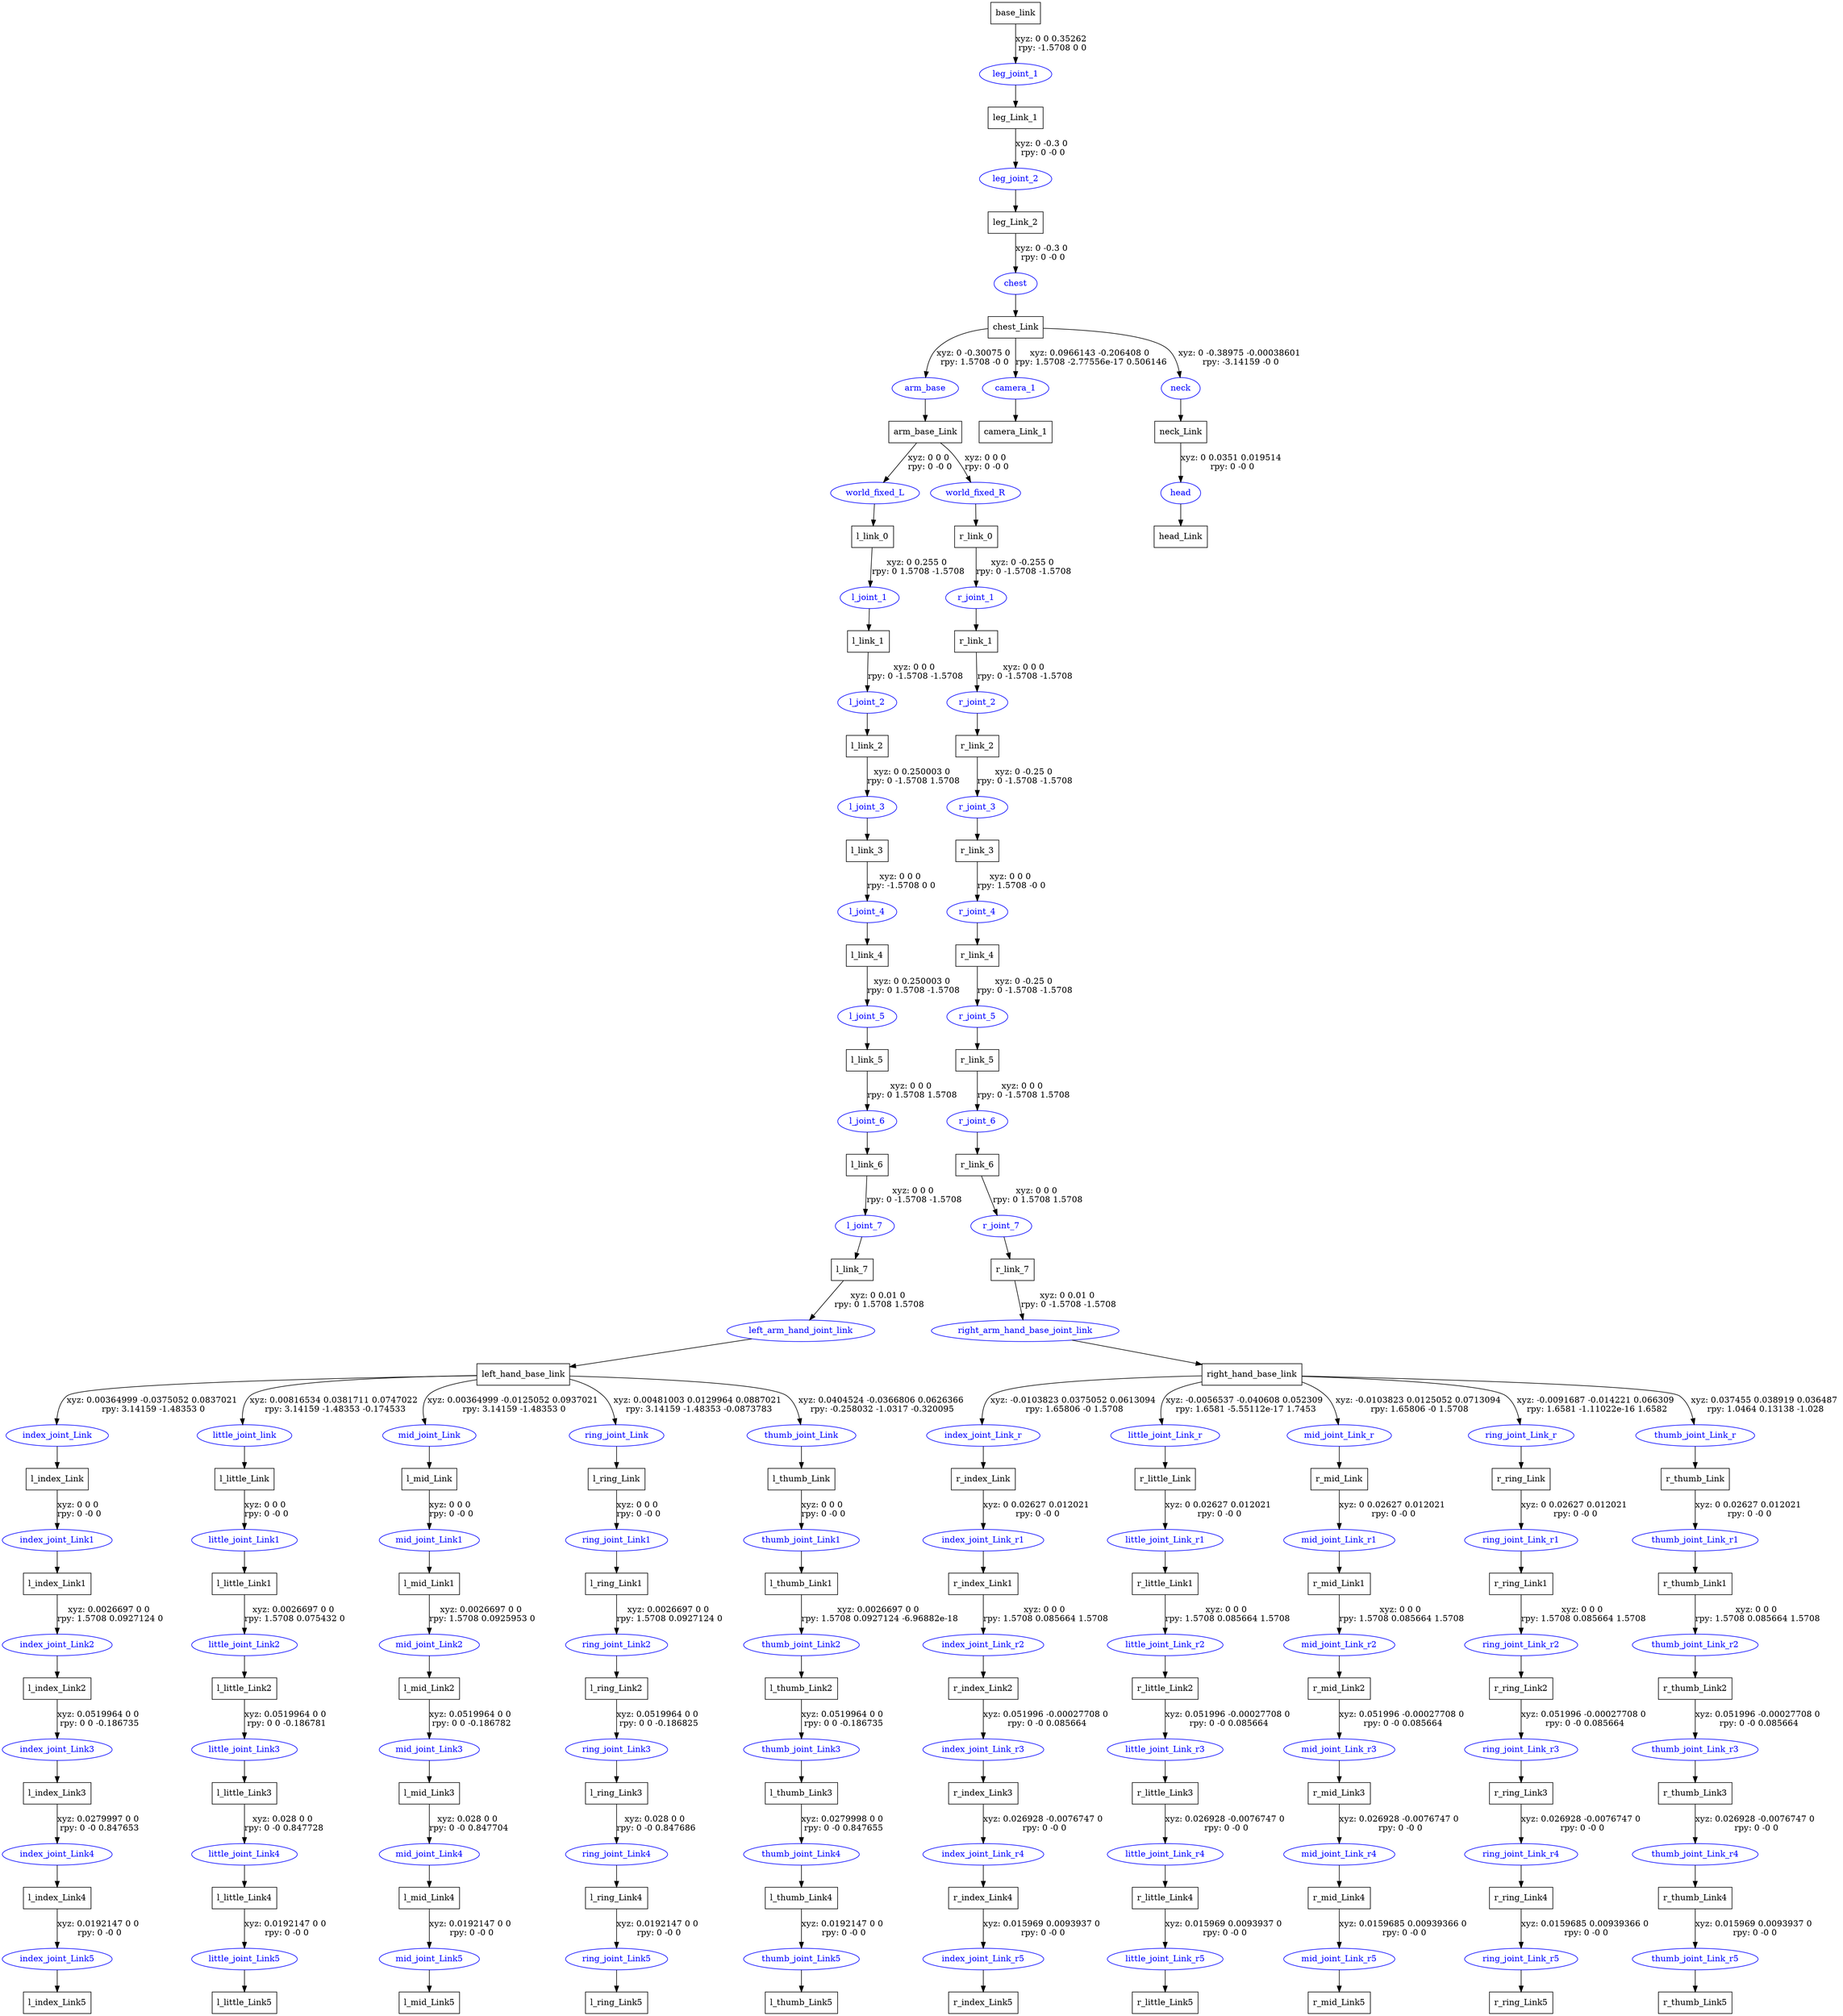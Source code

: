 digraph G {
node [shape=box];
"base_link" [label="base_link"];
"leg_Link_1" [label="leg_Link_1"];
"leg_Link_2" [label="leg_Link_2"];
"chest_Link" [label="chest_Link"];
"arm_base_Link" [label="arm_base_Link"];
"l_link_0" [label="l_link_0"];
"l_link_1" [label="l_link_1"];
"l_link_2" [label="l_link_2"];
"l_link_3" [label="l_link_3"];
"l_link_4" [label="l_link_4"];
"l_link_5" [label="l_link_5"];
"l_link_6" [label="l_link_6"];
"l_link_7" [label="l_link_7"];
"left_hand_base_link" [label="left_hand_base_link"];
"l_index_Link" [label="l_index_Link"];
"l_index_Link1" [label="l_index_Link1"];
"l_index_Link2" [label="l_index_Link2"];
"l_index_Link3" [label="l_index_Link3"];
"l_index_Link4" [label="l_index_Link4"];
"l_index_Link5" [label="l_index_Link5"];
"l_little_Link" [label="l_little_Link"];
"l_little_Link1" [label="l_little_Link1"];
"l_little_Link2" [label="l_little_Link2"];
"l_little_Link3" [label="l_little_Link3"];
"l_little_Link4" [label="l_little_Link4"];
"l_little_Link5" [label="l_little_Link5"];
"l_mid_Link" [label="l_mid_Link"];
"l_mid_Link1" [label="l_mid_Link1"];
"l_mid_Link2" [label="l_mid_Link2"];
"l_mid_Link3" [label="l_mid_Link3"];
"l_mid_Link4" [label="l_mid_Link4"];
"l_mid_Link5" [label="l_mid_Link5"];
"l_ring_Link" [label="l_ring_Link"];
"l_ring_Link1" [label="l_ring_Link1"];
"l_ring_Link2" [label="l_ring_Link2"];
"l_ring_Link3" [label="l_ring_Link3"];
"l_ring_Link4" [label="l_ring_Link4"];
"l_ring_Link5" [label="l_ring_Link5"];
"l_thumb_Link" [label="l_thumb_Link"];
"l_thumb_Link1" [label="l_thumb_Link1"];
"l_thumb_Link2" [label="l_thumb_Link2"];
"l_thumb_Link3" [label="l_thumb_Link3"];
"l_thumb_Link4" [label="l_thumb_Link4"];
"l_thumb_Link5" [label="l_thumb_Link5"];
"r_link_0" [label="r_link_0"];
"r_link_1" [label="r_link_1"];
"r_link_2" [label="r_link_2"];
"r_link_3" [label="r_link_3"];
"r_link_4" [label="r_link_4"];
"r_link_5" [label="r_link_5"];
"r_link_6" [label="r_link_6"];
"r_link_7" [label="r_link_7"];
"right_hand_base_link" [label="right_hand_base_link"];
"r_index_Link" [label="r_index_Link"];
"r_index_Link1" [label="r_index_Link1"];
"r_index_Link2" [label="r_index_Link2"];
"r_index_Link3" [label="r_index_Link3"];
"r_index_Link4" [label="r_index_Link4"];
"r_index_Link5" [label="r_index_Link5"];
"r_little_Link" [label="r_little_Link"];
"r_little_Link1" [label="r_little_Link1"];
"r_little_Link2" [label="r_little_Link2"];
"r_little_Link3" [label="r_little_Link3"];
"r_little_Link4" [label="r_little_Link4"];
"r_little_Link5" [label="r_little_Link5"];
"r_mid_Link" [label="r_mid_Link"];
"r_mid_Link1" [label="r_mid_Link1"];
"r_mid_Link2" [label="r_mid_Link2"];
"r_mid_Link3" [label="r_mid_Link3"];
"r_mid_Link4" [label="r_mid_Link4"];
"r_mid_Link5" [label="r_mid_Link5"];
"r_ring_Link" [label="r_ring_Link"];
"r_ring_Link1" [label="r_ring_Link1"];
"r_ring_Link2" [label="r_ring_Link2"];
"r_ring_Link3" [label="r_ring_Link3"];
"r_ring_Link4" [label="r_ring_Link4"];
"r_ring_Link5" [label="r_ring_Link5"];
"r_thumb_Link" [label="r_thumb_Link"];
"r_thumb_Link1" [label="r_thumb_Link1"];
"r_thumb_Link2" [label="r_thumb_Link2"];
"r_thumb_Link3" [label="r_thumb_Link3"];
"r_thumb_Link4" [label="r_thumb_Link4"];
"r_thumb_Link5" [label="r_thumb_Link5"];
"camera_Link_1" [label="camera_Link_1"];
"neck_Link" [label="neck_Link"];
"head_Link" [label="head_Link"];
node [shape=ellipse, color=blue, fontcolor=blue];
"base_link" -> "leg_joint_1" [label="xyz: 0 0 0.35262 \nrpy: -1.5708 0 0"]
"leg_joint_1" -> "leg_Link_1"
"leg_Link_1" -> "leg_joint_2" [label="xyz: 0 -0.3 0 \nrpy: 0 -0 0"]
"leg_joint_2" -> "leg_Link_2"
"leg_Link_2" -> "chest" [label="xyz: 0 -0.3 0 \nrpy: 0 -0 0"]
"chest" -> "chest_Link"
"chest_Link" -> "arm_base" [label="xyz: 0 -0.30075 0 \nrpy: 1.5708 -0 0"]
"arm_base" -> "arm_base_Link"
"arm_base_Link" -> "world_fixed_L" [label="xyz: 0 0 0 \nrpy: 0 -0 0"]
"world_fixed_L" -> "l_link_0"
"l_link_0" -> "l_joint_1" [label="xyz: 0 0.255 0 \nrpy: 0 1.5708 -1.5708"]
"l_joint_1" -> "l_link_1"
"l_link_1" -> "l_joint_2" [label="xyz: 0 0 0 \nrpy: 0 -1.5708 -1.5708"]
"l_joint_2" -> "l_link_2"
"l_link_2" -> "l_joint_3" [label="xyz: 0 0.250003 0 \nrpy: 0 -1.5708 1.5708"]
"l_joint_3" -> "l_link_3"
"l_link_3" -> "l_joint_4" [label="xyz: 0 0 0 \nrpy: -1.5708 0 0"]
"l_joint_4" -> "l_link_4"
"l_link_4" -> "l_joint_5" [label="xyz: 0 0.250003 0 \nrpy: 0 1.5708 -1.5708"]
"l_joint_5" -> "l_link_5"
"l_link_5" -> "l_joint_6" [label="xyz: 0 0 0 \nrpy: 0 1.5708 1.5708"]
"l_joint_6" -> "l_link_6"
"l_link_6" -> "l_joint_7" [label="xyz: 0 0 0 \nrpy: 0 -1.5708 -1.5708"]
"l_joint_7" -> "l_link_7"
"l_link_7" -> "left_arm_hand_joint_link" [label="xyz: 0 0.01 0 \nrpy: 0 1.5708 1.5708"]
"left_arm_hand_joint_link" -> "left_hand_base_link"
"left_hand_base_link" -> "index_joint_Link" [label="xyz: 0.00364999 -0.0375052 0.0837021 \nrpy: 3.14159 -1.48353 0"]
"index_joint_Link" -> "l_index_Link"
"l_index_Link" -> "index_joint_Link1" [label="xyz: 0 0 0 \nrpy: 0 -0 0"]
"index_joint_Link1" -> "l_index_Link1"
"l_index_Link1" -> "index_joint_Link2" [label="xyz: 0.0026697 0 0 \nrpy: 1.5708 0.0927124 0"]
"index_joint_Link2" -> "l_index_Link2"
"l_index_Link2" -> "index_joint_Link3" [label="xyz: 0.0519964 0 0 \nrpy: 0 0 -0.186735"]
"index_joint_Link3" -> "l_index_Link3"
"l_index_Link3" -> "index_joint_Link4" [label="xyz: 0.0279997 0 0 \nrpy: 0 -0 0.847653"]
"index_joint_Link4" -> "l_index_Link4"
"l_index_Link4" -> "index_joint_Link5" [label="xyz: 0.0192147 0 0 \nrpy: 0 -0 0"]
"index_joint_Link5" -> "l_index_Link5"
"left_hand_base_link" -> "little_joint_link" [label="xyz: 0.00816534 0.0381711 0.0747022 \nrpy: 3.14159 -1.48353 -0.174533"]
"little_joint_link" -> "l_little_Link"
"l_little_Link" -> "little_joint_Link1" [label="xyz: 0 0 0 \nrpy: 0 -0 0"]
"little_joint_Link1" -> "l_little_Link1"
"l_little_Link1" -> "little_joint_Link2" [label="xyz: 0.0026697 0 0 \nrpy: 1.5708 0.075432 0"]
"little_joint_Link2" -> "l_little_Link2"
"l_little_Link2" -> "little_joint_Link3" [label="xyz: 0.0519964 0 0 \nrpy: 0 0 -0.186781"]
"little_joint_Link3" -> "l_little_Link3"
"l_little_Link3" -> "little_joint_Link4" [label="xyz: 0.028 0 0 \nrpy: 0 -0 0.847728"]
"little_joint_Link4" -> "l_little_Link4"
"l_little_Link4" -> "little_joint_Link5" [label="xyz: 0.0192147 0 0 \nrpy: 0 -0 0"]
"little_joint_Link5" -> "l_little_Link5"
"left_hand_base_link" -> "mid_joint_Link" [label="xyz: 0.00364999 -0.0125052 0.0937021 \nrpy: 3.14159 -1.48353 0"]
"mid_joint_Link" -> "l_mid_Link"
"l_mid_Link" -> "mid_joint_Link1" [label="xyz: 0 0 0 \nrpy: 0 -0 0"]
"mid_joint_Link1" -> "l_mid_Link1"
"l_mid_Link1" -> "mid_joint_Link2" [label="xyz: 0.0026697 0 0 \nrpy: 1.5708 0.0925953 0"]
"mid_joint_Link2" -> "l_mid_Link2"
"l_mid_Link2" -> "mid_joint_Link3" [label="xyz: 0.0519964 0 0 \nrpy: 0 0 -0.186782"]
"mid_joint_Link3" -> "l_mid_Link3"
"l_mid_Link3" -> "mid_joint_Link4" [label="xyz: 0.028 0 0 \nrpy: 0 -0 0.847704"]
"mid_joint_Link4" -> "l_mid_Link4"
"l_mid_Link4" -> "mid_joint_Link5" [label="xyz: 0.0192147 0 0 \nrpy: 0 -0 0"]
"mid_joint_Link5" -> "l_mid_Link5"
"left_hand_base_link" -> "ring_joint_Link" [label="xyz: 0.00481003 0.0129964 0.0887021 \nrpy: 3.14159 -1.48353 -0.0873783"]
"ring_joint_Link" -> "l_ring_Link"
"l_ring_Link" -> "ring_joint_Link1" [label="xyz: 0 0 0 \nrpy: 0 -0 0"]
"ring_joint_Link1" -> "l_ring_Link1"
"l_ring_Link1" -> "ring_joint_Link2" [label="xyz: 0.0026697 0 0 \nrpy: 1.5708 0.0927124 0"]
"ring_joint_Link2" -> "l_ring_Link2"
"l_ring_Link2" -> "ring_joint_Link3" [label="xyz: 0.0519964 0 0 \nrpy: 0 0 -0.186825"]
"ring_joint_Link3" -> "l_ring_Link3"
"l_ring_Link3" -> "ring_joint_Link4" [label="xyz: 0.028 0 0 \nrpy: 0 -0 0.847686"]
"ring_joint_Link4" -> "l_ring_Link4"
"l_ring_Link4" -> "ring_joint_Link5" [label="xyz: 0.0192147 0 0 \nrpy: 0 -0 0"]
"ring_joint_Link5" -> "l_ring_Link5"
"left_hand_base_link" -> "thumb_joint_Link" [label="xyz: 0.0404524 -0.0366806 0.0626366 \nrpy: -0.258032 -1.0317 -0.320095"]
"thumb_joint_Link" -> "l_thumb_Link"
"l_thumb_Link" -> "thumb_joint_Link1" [label="xyz: 0 0 0 \nrpy: 0 -0 0"]
"thumb_joint_Link1" -> "l_thumb_Link1"
"l_thumb_Link1" -> "thumb_joint_Link2" [label="xyz: 0.0026697 0 0 \nrpy: 1.5708 0.0927124 -6.96882e-18"]
"thumb_joint_Link2" -> "l_thumb_Link2"
"l_thumb_Link2" -> "thumb_joint_Link3" [label="xyz: 0.0519964 0 0 \nrpy: 0 0 -0.186735"]
"thumb_joint_Link3" -> "l_thumb_Link3"
"l_thumb_Link3" -> "thumb_joint_Link4" [label="xyz: 0.0279998 0 0 \nrpy: 0 -0 0.847655"]
"thumb_joint_Link4" -> "l_thumb_Link4"
"l_thumb_Link4" -> "thumb_joint_Link5" [label="xyz: 0.0192147 0 0 \nrpy: 0 -0 0"]
"thumb_joint_Link5" -> "l_thumb_Link5"
"arm_base_Link" -> "world_fixed_R" [label="xyz: 0 0 0 \nrpy: 0 -0 0"]
"world_fixed_R" -> "r_link_0"
"r_link_0" -> "r_joint_1" [label="xyz: 0 -0.255 0 \nrpy: 0 -1.5708 -1.5708"]
"r_joint_1" -> "r_link_1"
"r_link_1" -> "r_joint_2" [label="xyz: 0 0 0 \nrpy: 0 -1.5708 -1.5708"]
"r_joint_2" -> "r_link_2"
"r_link_2" -> "r_joint_3" [label="xyz: 0 -0.25 0 \nrpy: 0 -1.5708 -1.5708"]
"r_joint_3" -> "r_link_3"
"r_link_3" -> "r_joint_4" [label="xyz: 0 0 0 \nrpy: 1.5708 -0 0"]
"r_joint_4" -> "r_link_4"
"r_link_4" -> "r_joint_5" [label="xyz: 0 -0.25 0 \nrpy: 0 -1.5708 -1.5708"]
"r_joint_5" -> "r_link_5"
"r_link_5" -> "r_joint_6" [label="xyz: 0 0 0 \nrpy: 0 -1.5708 1.5708"]
"r_joint_6" -> "r_link_6"
"r_link_6" -> "r_joint_7" [label="xyz: 0 0 0 \nrpy: 0 1.5708 1.5708"]
"r_joint_7" -> "r_link_7"
"r_link_7" -> "right_arm_hand_base_joint_link" [label="xyz: 0 0.01 0 \nrpy: 0 -1.5708 -1.5708"]
"right_arm_hand_base_joint_link" -> "right_hand_base_link"
"right_hand_base_link" -> "index_joint_Link_r" [label="xyz: -0.0103823 0.0375052 0.0613094 \nrpy: 1.65806 -0 1.5708"]
"index_joint_Link_r" -> "r_index_Link"
"r_index_Link" -> "index_joint_Link_r1" [label="xyz: 0 0.02627 0.012021 \nrpy: 0 -0 0"]
"index_joint_Link_r1" -> "r_index_Link1"
"r_index_Link1" -> "index_joint_Link_r2" [label="xyz: 0 0 0 \nrpy: 1.5708 0.085664 1.5708"]
"index_joint_Link_r2" -> "r_index_Link2"
"r_index_Link2" -> "index_joint_Link_r3" [label="xyz: 0.051996 -0.00027708 0 \nrpy: 0 -0 0.085664"]
"index_joint_Link_r3" -> "r_index_Link3"
"r_index_Link3" -> "index_joint_Link_r4" [label="xyz: 0.026928 -0.0076747 0 \nrpy: 0 -0 0"]
"index_joint_Link_r4" -> "r_index_Link4"
"r_index_Link4" -> "index_joint_Link_r5" [label="xyz: 0.015969 0.0093937 0 \nrpy: 0 -0 0"]
"index_joint_Link_r5" -> "r_index_Link5"
"right_hand_base_link" -> "little_joint_Link_r" [label="xyz: -0.0056537 -0.040608 0.052309 \nrpy: 1.6581 -5.55112e-17 1.7453"]
"little_joint_Link_r" -> "r_little_Link"
"r_little_Link" -> "little_joint_Link_r1" [label="xyz: 0 0.02627 0.012021 \nrpy: 0 -0 0"]
"little_joint_Link_r1" -> "r_little_Link1"
"r_little_Link1" -> "little_joint_Link_r2" [label="xyz: 0 0 0 \nrpy: 1.5708 0.085664 1.5708"]
"little_joint_Link_r2" -> "r_little_Link2"
"r_little_Link2" -> "little_joint_Link_r3" [label="xyz: 0.051996 -0.00027708 0 \nrpy: 0 -0 0.085664"]
"little_joint_Link_r3" -> "r_little_Link3"
"r_little_Link3" -> "little_joint_Link_r4" [label="xyz: 0.026928 -0.0076747 0 \nrpy: 0 -0 0"]
"little_joint_Link_r4" -> "r_little_Link4"
"r_little_Link4" -> "little_joint_Link_r5" [label="xyz: 0.015969 0.0093937 0 \nrpy: 0 -0 0"]
"little_joint_Link_r5" -> "r_little_Link5"
"right_hand_base_link" -> "mid_joint_Link_r" [label="xyz: -0.0103823 0.0125052 0.0713094 \nrpy: 1.65806 -0 1.5708"]
"mid_joint_Link_r" -> "r_mid_Link"
"r_mid_Link" -> "mid_joint_Link_r1" [label="xyz: 0 0.02627 0.012021 \nrpy: 0 -0 0"]
"mid_joint_Link_r1" -> "r_mid_Link1"
"r_mid_Link1" -> "mid_joint_Link_r2" [label="xyz: 0 0 0 \nrpy: 1.5708 0.085664 1.5708"]
"mid_joint_Link_r2" -> "r_mid_Link2"
"r_mid_Link2" -> "mid_joint_Link_r3" [label="xyz: 0.051996 -0.00027708 0 \nrpy: 0 -0 0.085664"]
"mid_joint_Link_r3" -> "r_mid_Link3"
"r_mid_Link3" -> "mid_joint_Link_r4" [label="xyz: 0.026928 -0.0076747 0 \nrpy: 0 -0 0"]
"mid_joint_Link_r4" -> "r_mid_Link4"
"r_mid_Link4" -> "mid_joint_Link_r5" [label="xyz: 0.0159685 0.00939366 0 \nrpy: 0 -0 0"]
"mid_joint_Link_r5" -> "r_mid_Link5"
"right_hand_base_link" -> "ring_joint_Link_r" [label="xyz: -0.0091687 -0.014221 0.066309 \nrpy: 1.6581 -1.11022e-16 1.6582"]
"ring_joint_Link_r" -> "r_ring_Link"
"r_ring_Link" -> "ring_joint_Link_r1" [label="xyz: 0 0.02627 0.012021 \nrpy: 0 -0 0"]
"ring_joint_Link_r1" -> "r_ring_Link1"
"r_ring_Link1" -> "ring_joint_Link_r2" [label="xyz: 0 0 0 \nrpy: 1.5708 0.085664 1.5708"]
"ring_joint_Link_r2" -> "r_ring_Link2"
"r_ring_Link2" -> "ring_joint_Link_r3" [label="xyz: 0.051996 -0.00027708 0 \nrpy: 0 -0 0.085664"]
"ring_joint_Link_r3" -> "r_ring_Link3"
"r_ring_Link3" -> "ring_joint_Link_r4" [label="xyz: 0.026928 -0.0076747 0 \nrpy: 0 -0 0"]
"ring_joint_Link_r4" -> "r_ring_Link4"
"r_ring_Link4" -> "ring_joint_Link_r5" [label="xyz: 0.0159685 0.00939366 0 \nrpy: 0 -0 0"]
"ring_joint_Link_r5" -> "r_ring_Link5"
"right_hand_base_link" -> "thumb_joint_Link_r" [label="xyz: 0.037455 0.038919 0.036487 \nrpy: 1.0464 0.13138 -1.028"]
"thumb_joint_Link_r" -> "r_thumb_Link"
"r_thumb_Link" -> "thumb_joint_Link_r1" [label="xyz: 0 0.02627 0.012021 \nrpy: 0 -0 0"]
"thumb_joint_Link_r1" -> "r_thumb_Link1"
"r_thumb_Link1" -> "thumb_joint_Link_r2" [label="xyz: 0 0 0 \nrpy: 1.5708 0.085664 1.5708"]
"thumb_joint_Link_r2" -> "r_thumb_Link2"
"r_thumb_Link2" -> "thumb_joint_Link_r3" [label="xyz: 0.051996 -0.00027708 0 \nrpy: 0 -0 0.085664"]
"thumb_joint_Link_r3" -> "r_thumb_Link3"
"r_thumb_Link3" -> "thumb_joint_Link_r4" [label="xyz: 0.026928 -0.0076747 0 \nrpy: 0 -0 0"]
"thumb_joint_Link_r4" -> "r_thumb_Link4"
"r_thumb_Link4" -> "thumb_joint_Link_r5" [label="xyz: 0.015969 0.0093937 0 \nrpy: 0 -0 0"]
"thumb_joint_Link_r5" -> "r_thumb_Link5"
"chest_Link" -> "camera_1" [label="xyz: 0.0966143 -0.206408 0 \nrpy: 1.5708 -2.77556e-17 0.506146"]
"camera_1" -> "camera_Link_1"
"chest_Link" -> "neck" [label="xyz: 0 -0.38975 -0.00038601 \nrpy: -3.14159 -0 0"]
"neck" -> "neck_Link"
"neck_Link" -> "head" [label="xyz: 0 0.0351 0.019514 \nrpy: 0 -0 0"]
"head" -> "head_Link"
}

